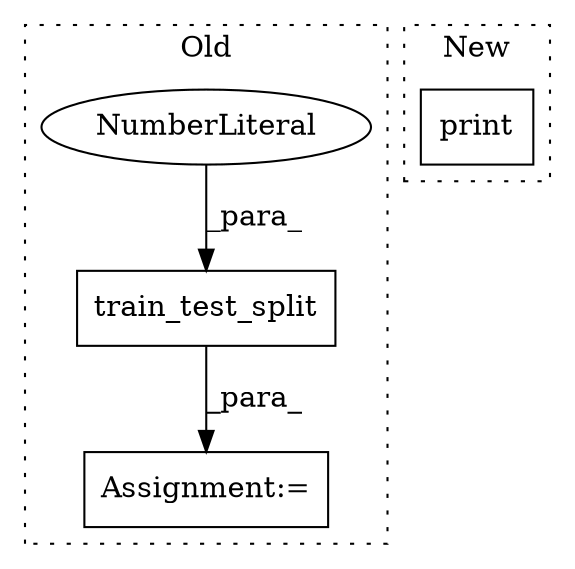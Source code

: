 digraph G {
subgraph cluster0 {
1 [label="train_test_split" a="32" s="2352,2394" l="17,1" shape="box"];
3 [label="NumberLiteral" a="34" s="2391" l="3" shape="ellipse"];
4 [label="Assignment:=" a="7" s="2350" l="2" shape="box"];
label = "Old";
style="dotted";
}
subgraph cluster1 {
2 [label="print" a="32" s="1921,1941" l="6,1" shape="box"];
label = "New";
style="dotted";
}
1 -> 4 [label="_para_"];
3 -> 1 [label="_para_"];
}